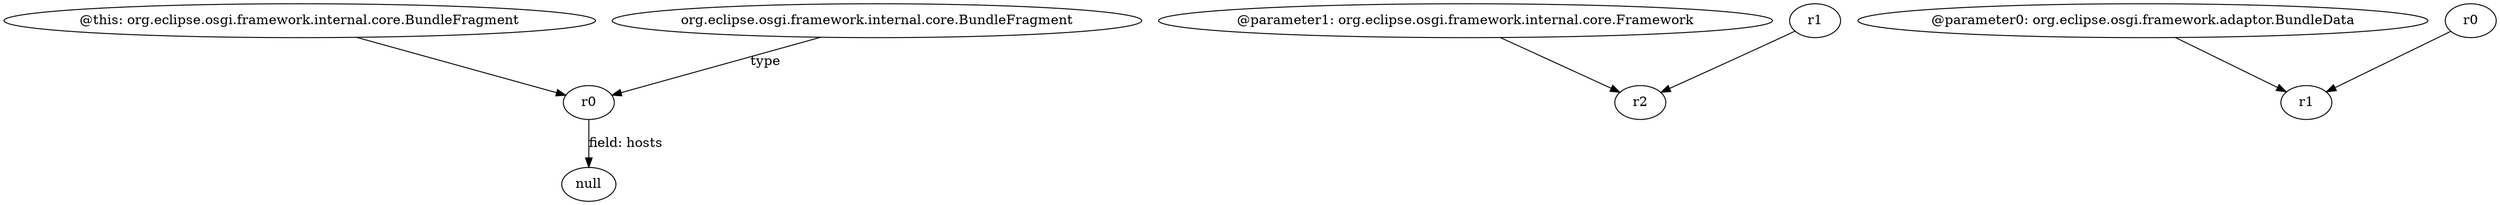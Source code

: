 digraph g {
0[label="@this: org.eclipse.osgi.framework.internal.core.BundleFragment"]
1[label="r0"]
0->1[label=""]
2[label="org.eclipse.osgi.framework.internal.core.BundleFragment"]
2->1[label="type"]
3[label="null"]
1->3[label="field: hosts"]
4[label="@parameter1: org.eclipse.osgi.framework.internal.core.Framework"]
5[label="r2"]
4->5[label=""]
6[label="r1"]
6->5[label=""]
7[label="@parameter0: org.eclipse.osgi.framework.adaptor.BundleData"]
8[label="r1"]
7->8[label=""]
9[label="r0"]
9->8[label=""]
}